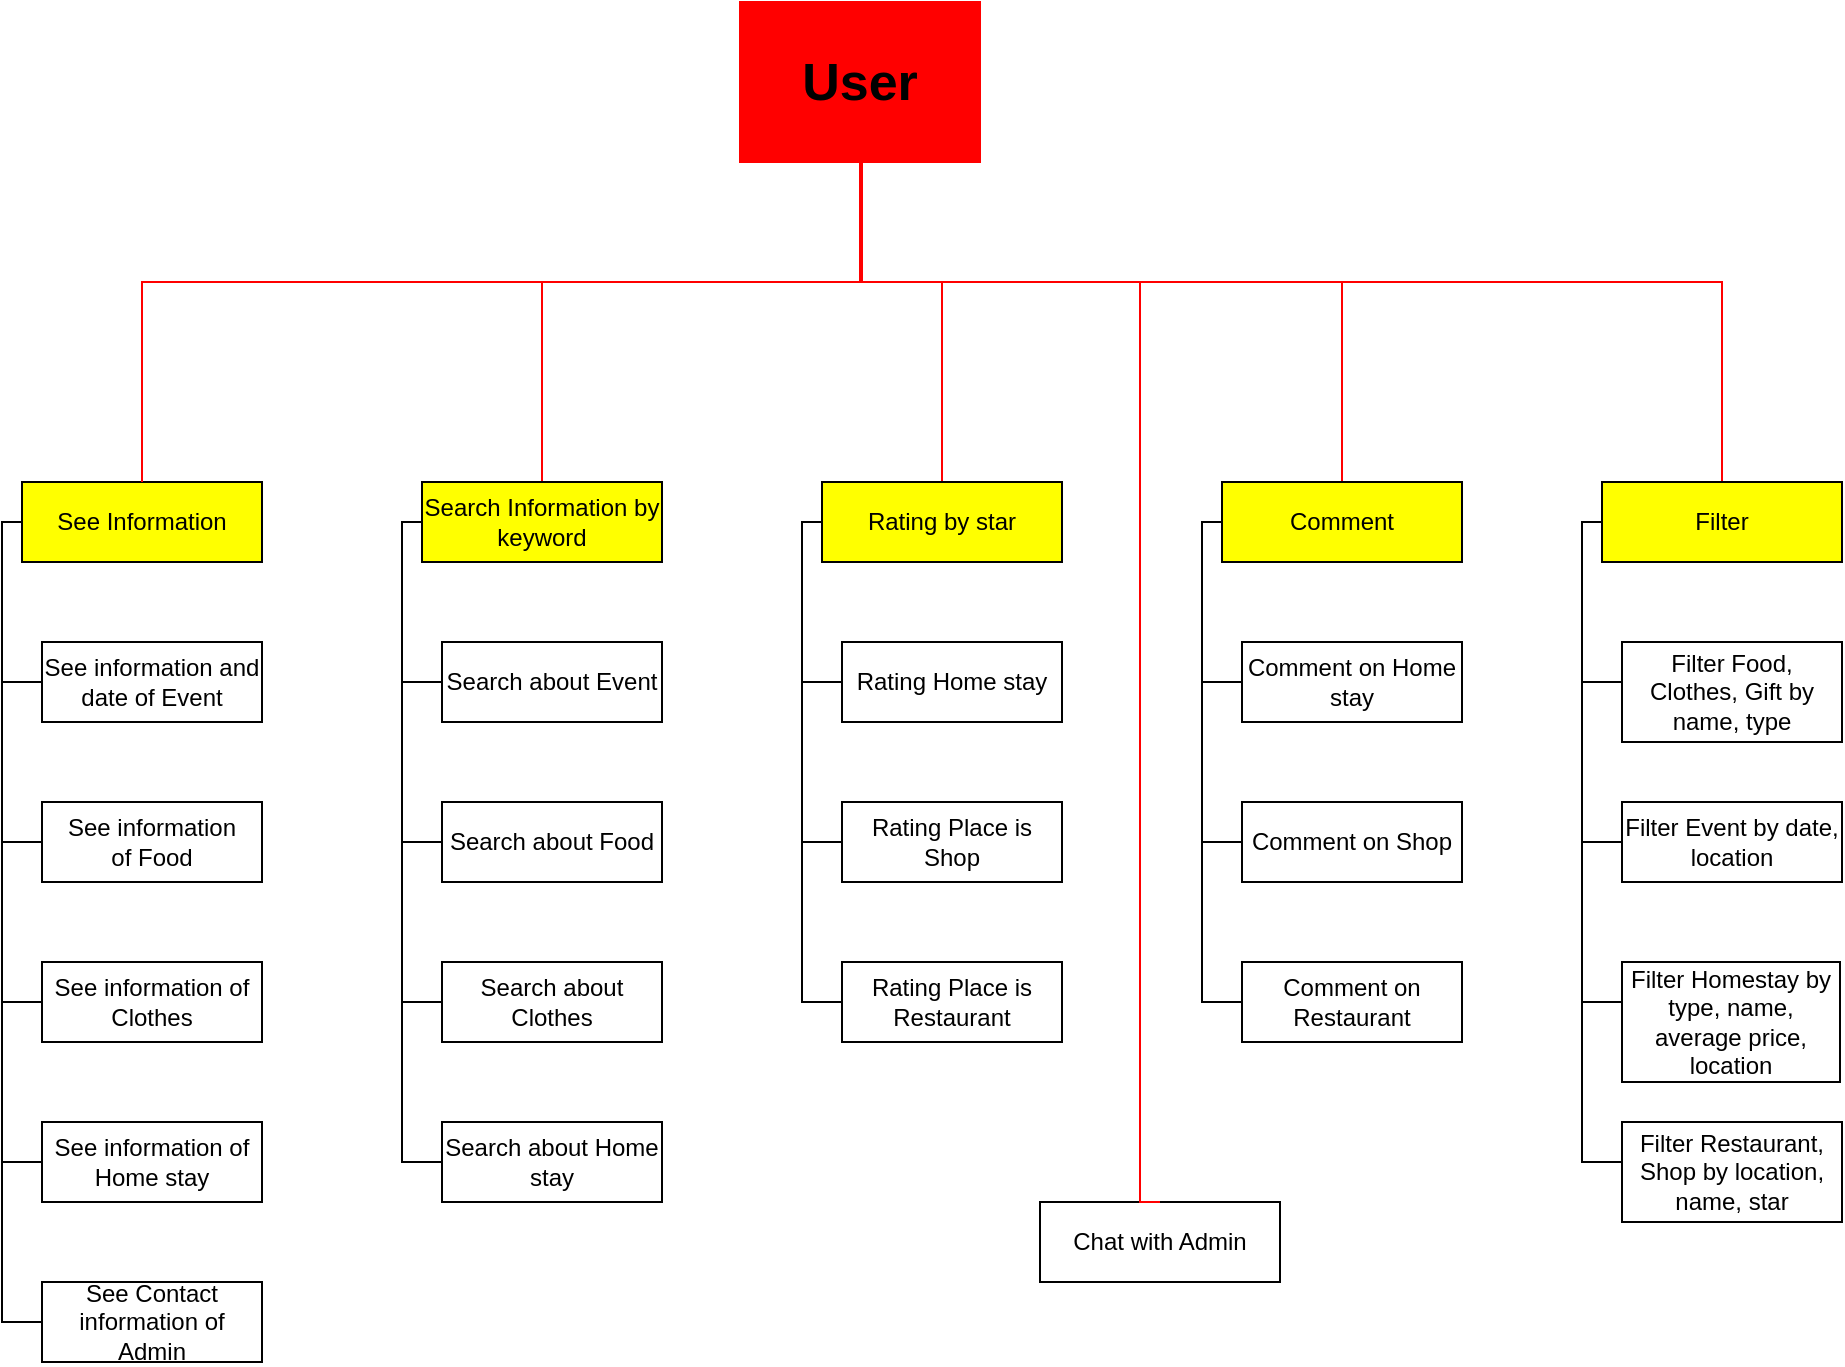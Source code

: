 <mxfile version="14.5.1" type="device"><diagram id="p0nnTQJHympkX1q5xb9R" name="Page-1"><mxGraphModel dx="1024" dy="632" grid="1" gridSize="10" guides="1" tooltips="1" connect="1" arrows="1" fold="1" page="1" pageScale="1" pageWidth="850" pageHeight="1100" math="0" shadow="0"><root><mxCell id="0"/><mxCell id="1" parent="0"/><mxCell id="g9CUl8Z9VzvdPI4QJCnY-13" value="See information and date of Event" style="rounded=0;whiteSpace=wrap;html=1;" parent="1" vertex="1"><mxGeometry x="51" y="400" width="110" height="40" as="geometry"/></mxCell><mxCell id="g9CUl8Z9VzvdPI4QJCnY-20" style="edgeStyle=orthogonalEdgeStyle;rounded=0;orthogonalLoop=1;jettySize=auto;html=1;entryX=0;entryY=0.5;entryDx=0;entryDy=0;endArrow=none;endFill=0;" parent="1" source="g9CUl8Z9VzvdPI4QJCnY-15" target="g9CUl8Z9VzvdPI4QJCnY-13" edge="1"><mxGeometry relative="1" as="geometry"><Array as="points"><mxPoint x="31" y="340"/><mxPoint x="31" y="420"/></Array></mxGeometry></mxCell><mxCell id="g9CUl8Z9VzvdPI4QJCnY-23" style="edgeStyle=orthogonalEdgeStyle;rounded=0;orthogonalLoop=1;jettySize=auto;html=1;entryX=0;entryY=0.5;entryDx=0;entryDy=0;endArrow=none;endFill=0;" parent="1" source="g9CUl8Z9VzvdPI4QJCnY-15" target="g9CUl8Z9VzvdPI4QJCnY-21" edge="1"><mxGeometry relative="1" as="geometry"><Array as="points"><mxPoint x="31" y="340"/><mxPoint x="31" y="500"/></Array></mxGeometry></mxCell><mxCell id="g9CUl8Z9VzvdPI4QJCnY-24" style="edgeStyle=orthogonalEdgeStyle;rounded=0;orthogonalLoop=1;jettySize=auto;html=1;entryX=0;entryY=0.5;entryDx=0;entryDy=0;endArrow=none;endFill=0;" parent="1" source="g9CUl8Z9VzvdPI4QJCnY-15" target="g9CUl8Z9VzvdPI4QJCnY-22" edge="1"><mxGeometry relative="1" as="geometry"><Array as="points"><mxPoint x="31" y="340"/><mxPoint x="31" y="580"/></Array></mxGeometry></mxCell><mxCell id="TUOxgxQNOvcUyftaeCQF-2" style="edgeStyle=orthogonalEdgeStyle;rounded=0;orthogonalLoop=1;jettySize=auto;html=1;entryX=0;entryY=0.5;entryDx=0;entryDy=0;endArrow=none;endFill=0;" parent="1" source="g9CUl8Z9VzvdPI4QJCnY-15" target="TUOxgxQNOvcUyftaeCQF-1" edge="1"><mxGeometry relative="1" as="geometry"><Array as="points"><mxPoint x="31" y="340"/><mxPoint x="31" y="660"/></Array></mxGeometry></mxCell><mxCell id="TUOxgxQNOvcUyftaeCQF-14" style="edgeStyle=orthogonalEdgeStyle;rounded=0;orthogonalLoop=1;jettySize=auto;html=1;entryX=0;entryY=0.5;entryDx=0;entryDy=0;endArrow=none;endFill=0;" parent="1" source="g9CUl8Z9VzvdPI4QJCnY-15" target="TUOxgxQNOvcUyftaeCQF-13" edge="1"><mxGeometry relative="1" as="geometry"><Array as="points"><mxPoint x="31" y="340"/><mxPoint x="31" y="740"/></Array></mxGeometry></mxCell><mxCell id="g9CUl8Z9VzvdPI4QJCnY-15" value="See Information" style="rounded=0;whiteSpace=wrap;html=1;fillColor=#FFFF00;" parent="1" vertex="1"><mxGeometry x="41" y="320" width="120" height="40" as="geometry"/></mxCell><mxCell id="g9CUl8Z9VzvdPI4QJCnY-17" style="edgeStyle=orthogonalEdgeStyle;rounded=0;orthogonalLoop=1;jettySize=auto;html=1;endArrow=none;endFill=0;strokeColor=#FF0000;endSize=6;jumpSize=6;" parent="1" source="g9CUl8Z9VzvdPI4QJCnY-16" target="g9CUl8Z9VzvdPI4QJCnY-15" edge="1"><mxGeometry relative="1" as="geometry"><Array as="points"><mxPoint x="461" y="220"/><mxPoint x="101" y="220"/></Array></mxGeometry></mxCell><mxCell id="g9CUl8Z9VzvdPI4QJCnY-19" style="edgeStyle=orthogonalEdgeStyle;rounded=0;orthogonalLoop=1;jettySize=auto;html=1;entryX=0.5;entryY=0;entryDx=0;entryDy=0;endArrow=none;endFill=0;strokeColor=#FF0000;endSize=6;jumpSize=6;" parent="1" source="g9CUl8Z9VzvdPI4QJCnY-16" target="g9CUl8Z9VzvdPI4QJCnY-29" edge="1"><mxGeometry relative="1" as="geometry"><mxPoint x="301" y="240" as="targetPoint"/><Array as="points"><mxPoint x="461" y="220"/><mxPoint x="301" y="220"/></Array></mxGeometry></mxCell><mxCell id="g9CUl8Z9VzvdPI4QJCnY-46" style="edgeStyle=orthogonalEdgeStyle;rounded=0;orthogonalLoop=1;jettySize=auto;html=1;entryX=0.5;entryY=0;entryDx=0;entryDy=0;endArrow=none;endFill=0;strokeColor=#FF0000;endSize=6;jumpSize=6;" parent="1" source="g9CUl8Z9VzvdPI4QJCnY-16" target="g9CUl8Z9VzvdPI4QJCnY-36" edge="1"><mxGeometry relative="1" as="geometry"><Array as="points"><mxPoint x="460" y="220"/><mxPoint x="501" y="220"/></Array></mxGeometry></mxCell><mxCell id="g9CUl8Z9VzvdPI4QJCnY-47" style="edgeStyle=orthogonalEdgeStyle;rounded=0;orthogonalLoop=1;jettySize=auto;html=1;endArrow=none;endFill=0;strokeColor=#FF0000;endSize=6;jumpSize=6;" parent="1" source="g9CUl8Z9VzvdPI4QJCnY-16" target="g9CUl8Z9VzvdPI4QJCnY-43" edge="1"><mxGeometry relative="1" as="geometry"><Array as="points"><mxPoint x="461" y="220"/><mxPoint x="701" y="220"/></Array></mxGeometry></mxCell><mxCell id="g9CUl8Z9VzvdPI4QJCnY-76" style="edgeStyle=orthogonalEdgeStyle;rounded=0;orthogonalLoop=1;jettySize=auto;html=1;endArrow=none;endFill=0;strokeColor=#FF0000;endSize=6;jumpSize=6;" parent="1" source="g9CUl8Z9VzvdPI4QJCnY-16" target="g9CUl8Z9VzvdPI4QJCnY-73" edge="1"><mxGeometry relative="1" as="geometry"><Array as="points"><mxPoint x="461" y="220"/><mxPoint x="891" y="220"/></Array></mxGeometry></mxCell><mxCell id="g9CUl8Z9VzvdPI4QJCnY-16" value="User" style="rounded=0;whiteSpace=wrap;html=1;fontStyle=1;fontSize=26;strokeColor=#FF0000;fillColor=#FF0000;" parent="1" vertex="1"><mxGeometry x="400" y="80" width="120" height="80" as="geometry"/></mxCell><mxCell id="g9CUl8Z9VzvdPI4QJCnY-21" value="See information of&amp;nbsp;Food" style="rounded=0;whiteSpace=wrap;html=1;" parent="1" vertex="1"><mxGeometry x="51" y="480" width="110" height="40" as="geometry"/></mxCell><mxCell id="g9CUl8Z9VzvdPI4QJCnY-22" value="See information of Clothes" style="rounded=0;whiteSpace=wrap;html=1;" parent="1" vertex="1"><mxGeometry x="51" y="560" width="110" height="40" as="geometry"/></mxCell><mxCell id="g9CUl8Z9VzvdPI4QJCnY-29" value="Search Information by keyword" style="rounded=0;whiteSpace=wrap;html=1;fillColor=#FFFF00;" parent="1" vertex="1"><mxGeometry x="241" y="320" width="120" height="40" as="geometry"/></mxCell><mxCell id="g9CUl8Z9VzvdPI4QJCnY-32" value="Rating Home stay" style="rounded=0;whiteSpace=wrap;html=1;" parent="1" vertex="1"><mxGeometry x="451" y="400" width="110" height="40" as="geometry"/></mxCell><mxCell id="g9CUl8Z9VzvdPI4QJCnY-33" style="edgeStyle=orthogonalEdgeStyle;rounded=0;orthogonalLoop=1;jettySize=auto;html=1;entryX=0;entryY=0.5;entryDx=0;entryDy=0;endArrow=none;endFill=0;" parent="1" source="g9CUl8Z9VzvdPI4QJCnY-36" target="g9CUl8Z9VzvdPI4QJCnY-32" edge="1"><mxGeometry relative="1" as="geometry"><Array as="points"><mxPoint x="431" y="340"/><mxPoint x="431" y="420"/></Array></mxGeometry></mxCell><mxCell id="g9CUl8Z9VzvdPI4QJCnY-34" style="edgeStyle=orthogonalEdgeStyle;rounded=0;orthogonalLoop=1;jettySize=auto;html=1;entryX=0;entryY=0.5;entryDx=0;entryDy=0;endArrow=none;endFill=0;" parent="1" source="g9CUl8Z9VzvdPI4QJCnY-36" target="g9CUl8Z9VzvdPI4QJCnY-37" edge="1"><mxGeometry relative="1" as="geometry"><Array as="points"><mxPoint x="431" y="340"/><mxPoint x="431" y="500"/></Array></mxGeometry></mxCell><mxCell id="g9CUl8Z9VzvdPI4QJCnY-35" style="edgeStyle=orthogonalEdgeStyle;rounded=0;orthogonalLoop=1;jettySize=auto;html=1;entryX=0;entryY=0.5;entryDx=0;entryDy=0;endArrow=none;endFill=0;" parent="1" source="g9CUl8Z9VzvdPI4QJCnY-36" target="g9CUl8Z9VzvdPI4QJCnY-38" edge="1"><mxGeometry relative="1" as="geometry"><Array as="points"><mxPoint x="431" y="340"/><mxPoint x="431" y="580"/></Array></mxGeometry></mxCell><mxCell id="g9CUl8Z9VzvdPI4QJCnY-36" value="Rating by star" style="rounded=0;whiteSpace=wrap;html=1;fillColor=#FFFF00;" parent="1" vertex="1"><mxGeometry x="441" y="320" width="120" height="40" as="geometry"/></mxCell><mxCell id="g9CUl8Z9VzvdPI4QJCnY-37" value="Rating Place is Shop" style="rounded=0;whiteSpace=wrap;html=1;" parent="1" vertex="1"><mxGeometry x="451" y="480" width="110" height="40" as="geometry"/></mxCell><mxCell id="g9CUl8Z9VzvdPI4QJCnY-38" value="Rating Place is Restaurant" style="rounded=0;whiteSpace=wrap;html=1;" parent="1" vertex="1"><mxGeometry x="451" y="560" width="110" height="40" as="geometry"/></mxCell><mxCell id="g9CUl8Z9VzvdPI4QJCnY-39" value="Comment on Home stay" style="rounded=0;whiteSpace=wrap;html=1;" parent="1" vertex="1"><mxGeometry x="651" y="400" width="110" height="40" as="geometry"/></mxCell><mxCell id="g9CUl8Z9VzvdPI4QJCnY-40" style="edgeStyle=orthogonalEdgeStyle;rounded=0;orthogonalLoop=1;jettySize=auto;html=1;entryX=0;entryY=0.5;entryDx=0;entryDy=0;endArrow=none;endFill=0;" parent="1" source="g9CUl8Z9VzvdPI4QJCnY-43" target="g9CUl8Z9VzvdPI4QJCnY-39" edge="1"><mxGeometry relative="1" as="geometry"><Array as="points"><mxPoint x="631" y="340"/><mxPoint x="631" y="420"/></Array></mxGeometry></mxCell><mxCell id="g9CUl8Z9VzvdPI4QJCnY-41" style="edgeStyle=orthogonalEdgeStyle;rounded=0;orthogonalLoop=1;jettySize=auto;html=1;entryX=0;entryY=0.5;entryDx=0;entryDy=0;endArrow=none;endFill=0;" parent="1" source="g9CUl8Z9VzvdPI4QJCnY-43" target="g9CUl8Z9VzvdPI4QJCnY-44" edge="1"><mxGeometry relative="1" as="geometry"><Array as="points"><mxPoint x="631" y="340"/><mxPoint x="631" y="500"/></Array></mxGeometry></mxCell><mxCell id="g9CUl8Z9VzvdPI4QJCnY-42" style="edgeStyle=orthogonalEdgeStyle;rounded=0;orthogonalLoop=1;jettySize=auto;html=1;entryX=0;entryY=0.5;entryDx=0;entryDy=0;endArrow=none;endFill=0;" parent="1" source="g9CUl8Z9VzvdPI4QJCnY-43" target="g9CUl8Z9VzvdPI4QJCnY-45" edge="1"><mxGeometry relative="1" as="geometry"><Array as="points"><mxPoint x="631" y="340"/><mxPoint x="631" y="580"/></Array></mxGeometry></mxCell><mxCell id="g9CUl8Z9VzvdPI4QJCnY-43" value="Comment" style="rounded=0;whiteSpace=wrap;html=1;fillColor=#FFFF00;" parent="1" vertex="1"><mxGeometry x="641" y="320" width="120" height="40" as="geometry"/></mxCell><mxCell id="g9CUl8Z9VzvdPI4QJCnY-44" value="&lt;span&gt;Comment on Shop&lt;/span&gt;" style="rounded=0;whiteSpace=wrap;html=1;" parent="1" vertex="1"><mxGeometry x="651" y="480" width="110" height="40" as="geometry"/></mxCell><mxCell id="g9CUl8Z9VzvdPI4QJCnY-45" value="Comment on Restaurant" style="rounded=0;whiteSpace=wrap;html=1;" parent="1" vertex="1"><mxGeometry x="651" y="560" width="110" height="40" as="geometry"/></mxCell><mxCell id="g9CUl8Z9VzvdPI4QJCnY-69" value="Filter Food, Clothes, Gift by name, type" style="rounded=0;whiteSpace=wrap;html=1;" parent="1" vertex="1"><mxGeometry x="841" y="400" width="110" height="50" as="geometry"/></mxCell><mxCell id="g9CUl8Z9VzvdPI4QJCnY-70" style="edgeStyle=orthogonalEdgeStyle;rounded=0;orthogonalLoop=1;jettySize=auto;html=1;entryX=0;entryY=0.5;entryDx=0;entryDy=0;endArrow=none;endFill=0;" parent="1" source="g9CUl8Z9VzvdPI4QJCnY-73" target="g9CUl8Z9VzvdPI4QJCnY-69" edge="1"><mxGeometry relative="1" as="geometry"><Array as="points"><mxPoint x="821" y="340"/><mxPoint x="821" y="420"/></Array></mxGeometry></mxCell><mxCell id="g9CUl8Z9VzvdPI4QJCnY-71" style="edgeStyle=orthogonalEdgeStyle;rounded=0;orthogonalLoop=1;jettySize=auto;html=1;entryX=0;entryY=0.5;entryDx=0;entryDy=0;endArrow=none;endFill=0;" parent="1" source="g9CUl8Z9VzvdPI4QJCnY-73" target="g9CUl8Z9VzvdPI4QJCnY-74" edge="1"><mxGeometry relative="1" as="geometry"><Array as="points"><mxPoint x="821" y="340"/><mxPoint x="821" y="500"/></Array></mxGeometry></mxCell><mxCell id="g9CUl8Z9VzvdPI4QJCnY-72" style="edgeStyle=orthogonalEdgeStyle;rounded=0;orthogonalLoop=1;jettySize=auto;html=1;entryX=0;entryY=0.5;entryDx=0;entryDy=0;endArrow=none;endFill=0;" parent="1" source="g9CUl8Z9VzvdPI4QJCnY-73" target="g9CUl8Z9VzvdPI4QJCnY-75" edge="1"><mxGeometry relative="1" as="geometry"><Array as="points"><mxPoint x="821" y="340"/><mxPoint x="821" y="580"/></Array></mxGeometry></mxCell><mxCell id="TUOxgxQNOvcUyftaeCQF-12" style="edgeStyle=orthogonalEdgeStyle;rounded=0;orthogonalLoop=1;jettySize=auto;html=1;entryX=0;entryY=0.5;entryDx=0;entryDy=0;endArrow=none;endFill=0;" parent="1" source="g9CUl8Z9VzvdPI4QJCnY-73" target="TUOxgxQNOvcUyftaeCQF-11" edge="1"><mxGeometry relative="1" as="geometry"><Array as="points"><mxPoint x="821" y="340"/><mxPoint x="821" y="660"/></Array></mxGeometry></mxCell><mxCell id="g9CUl8Z9VzvdPI4QJCnY-73" value="Filter" style="rounded=0;whiteSpace=wrap;html=1;fillColor=#FFFF00;" parent="1" vertex="1"><mxGeometry x="831" y="320" width="120" height="40" as="geometry"/></mxCell><mxCell id="g9CUl8Z9VzvdPI4QJCnY-74" value="Filter Event by date, location" style="rounded=0;whiteSpace=wrap;html=1;" parent="1" vertex="1"><mxGeometry x="841" y="480" width="110" height="40" as="geometry"/></mxCell><mxCell id="g9CUl8Z9VzvdPI4QJCnY-75" value="Filter Homestay by type, name, average price, location" style="rounded=0;whiteSpace=wrap;html=1;" parent="1" vertex="1"><mxGeometry x="841" y="560" width="109" height="60" as="geometry"/></mxCell><mxCell id="TUOxgxQNOvcUyftaeCQF-1" value="See information of Home stay" style="rounded=0;whiteSpace=wrap;html=1;" parent="1" vertex="1"><mxGeometry x="51" y="640" width="110" height="40" as="geometry"/></mxCell><mxCell id="TUOxgxQNOvcUyftaeCQF-3" value="Search about Event" style="rounded=0;whiteSpace=wrap;html=1;" parent="1" vertex="1"><mxGeometry x="251" y="400" width="110" height="40" as="geometry"/></mxCell><mxCell id="TUOxgxQNOvcUyftaeCQF-4" style="edgeStyle=orthogonalEdgeStyle;rounded=0;orthogonalLoop=1;jettySize=auto;html=1;entryX=0;entryY=0.5;entryDx=0;entryDy=0;endArrow=none;endFill=0;" parent="1" target="TUOxgxQNOvcUyftaeCQF-3" edge="1"><mxGeometry relative="1" as="geometry"><Array as="points"><mxPoint x="231" y="340"/><mxPoint x="231" y="420"/></Array><mxPoint x="241" y="340" as="sourcePoint"/></mxGeometry></mxCell><mxCell id="TUOxgxQNOvcUyftaeCQF-5" style="edgeStyle=orthogonalEdgeStyle;rounded=0;orthogonalLoop=1;jettySize=auto;html=1;entryX=0;entryY=0.5;entryDx=0;entryDy=0;endArrow=none;endFill=0;" parent="1" target="TUOxgxQNOvcUyftaeCQF-8" edge="1"><mxGeometry relative="1" as="geometry"><Array as="points"><mxPoint x="231" y="340"/><mxPoint x="231" y="500"/></Array><mxPoint x="241" y="340" as="sourcePoint"/></mxGeometry></mxCell><mxCell id="TUOxgxQNOvcUyftaeCQF-6" style="edgeStyle=orthogonalEdgeStyle;rounded=0;orthogonalLoop=1;jettySize=auto;html=1;entryX=0;entryY=0.5;entryDx=0;entryDy=0;endArrow=none;endFill=0;" parent="1" target="TUOxgxQNOvcUyftaeCQF-9" edge="1"><mxGeometry relative="1" as="geometry"><Array as="points"><mxPoint x="231" y="340"/><mxPoint x="231" y="580"/></Array><mxPoint x="241" y="340" as="sourcePoint"/></mxGeometry></mxCell><mxCell id="TUOxgxQNOvcUyftaeCQF-7" style="edgeStyle=orthogonalEdgeStyle;rounded=0;orthogonalLoop=1;jettySize=auto;html=1;entryX=0;entryY=0.5;entryDx=0;entryDy=0;endArrow=none;endFill=0;" parent="1" target="TUOxgxQNOvcUyftaeCQF-10" edge="1"><mxGeometry relative="1" as="geometry"><mxPoint x="241" y="340" as="sourcePoint"/><Array as="points"><mxPoint x="231" y="340"/><mxPoint x="231" y="660"/></Array></mxGeometry></mxCell><mxCell id="TUOxgxQNOvcUyftaeCQF-8" value="Search about Food" style="rounded=0;whiteSpace=wrap;html=1;" parent="1" vertex="1"><mxGeometry x="251" y="480" width="110" height="40" as="geometry"/></mxCell><mxCell id="TUOxgxQNOvcUyftaeCQF-9" value="Search about Clothes" style="rounded=0;whiteSpace=wrap;html=1;" parent="1" vertex="1"><mxGeometry x="251" y="560" width="110" height="40" as="geometry"/></mxCell><mxCell id="TUOxgxQNOvcUyftaeCQF-10" value="Search about Home stay" style="rounded=0;whiteSpace=wrap;html=1;" parent="1" vertex="1"><mxGeometry x="251" y="640" width="110" height="40" as="geometry"/></mxCell><mxCell id="TUOxgxQNOvcUyftaeCQF-11" value="Filter Restaurant, Shop by location, name, star" style="rounded=0;whiteSpace=wrap;html=1;" parent="1" vertex="1"><mxGeometry x="841" y="640" width="110" height="50" as="geometry"/></mxCell><mxCell id="TUOxgxQNOvcUyftaeCQF-13" value="See Contact information of Admin" style="rounded=0;whiteSpace=wrap;html=1;" parent="1" vertex="1"><mxGeometry x="51" y="720" width="110" height="40" as="geometry"/></mxCell><mxCell id="TUOxgxQNOvcUyftaeCQF-15" value="Chat with Admin" style="rounded=0;whiteSpace=wrap;html=1;" parent="1" vertex="1"><mxGeometry x="550" y="680" width="120" height="40" as="geometry"/></mxCell><mxCell id="TUOxgxQNOvcUyftaeCQF-16" style="edgeStyle=orthogonalEdgeStyle;rounded=0;orthogonalLoop=1;jettySize=auto;html=1;entryX=0.5;entryY=0;entryDx=0;entryDy=0;endArrow=none;endFill=0;strokeColor=#FF0000;endSize=6;jumpSize=6;exitX=0.5;exitY=1;exitDx=0;exitDy=0;" parent="1" source="g9CUl8Z9VzvdPI4QJCnY-16" target="TUOxgxQNOvcUyftaeCQF-15" edge="1"><mxGeometry relative="1" as="geometry"><Array as="points"><mxPoint x="460" y="220"/><mxPoint x="600" y="220"/><mxPoint x="600" y="680"/></Array><mxPoint x="561" y="250" as="sourcePoint"/><mxPoint x="602" y="410" as="targetPoint"/></mxGeometry></mxCell></root></mxGraphModel></diagram></mxfile>